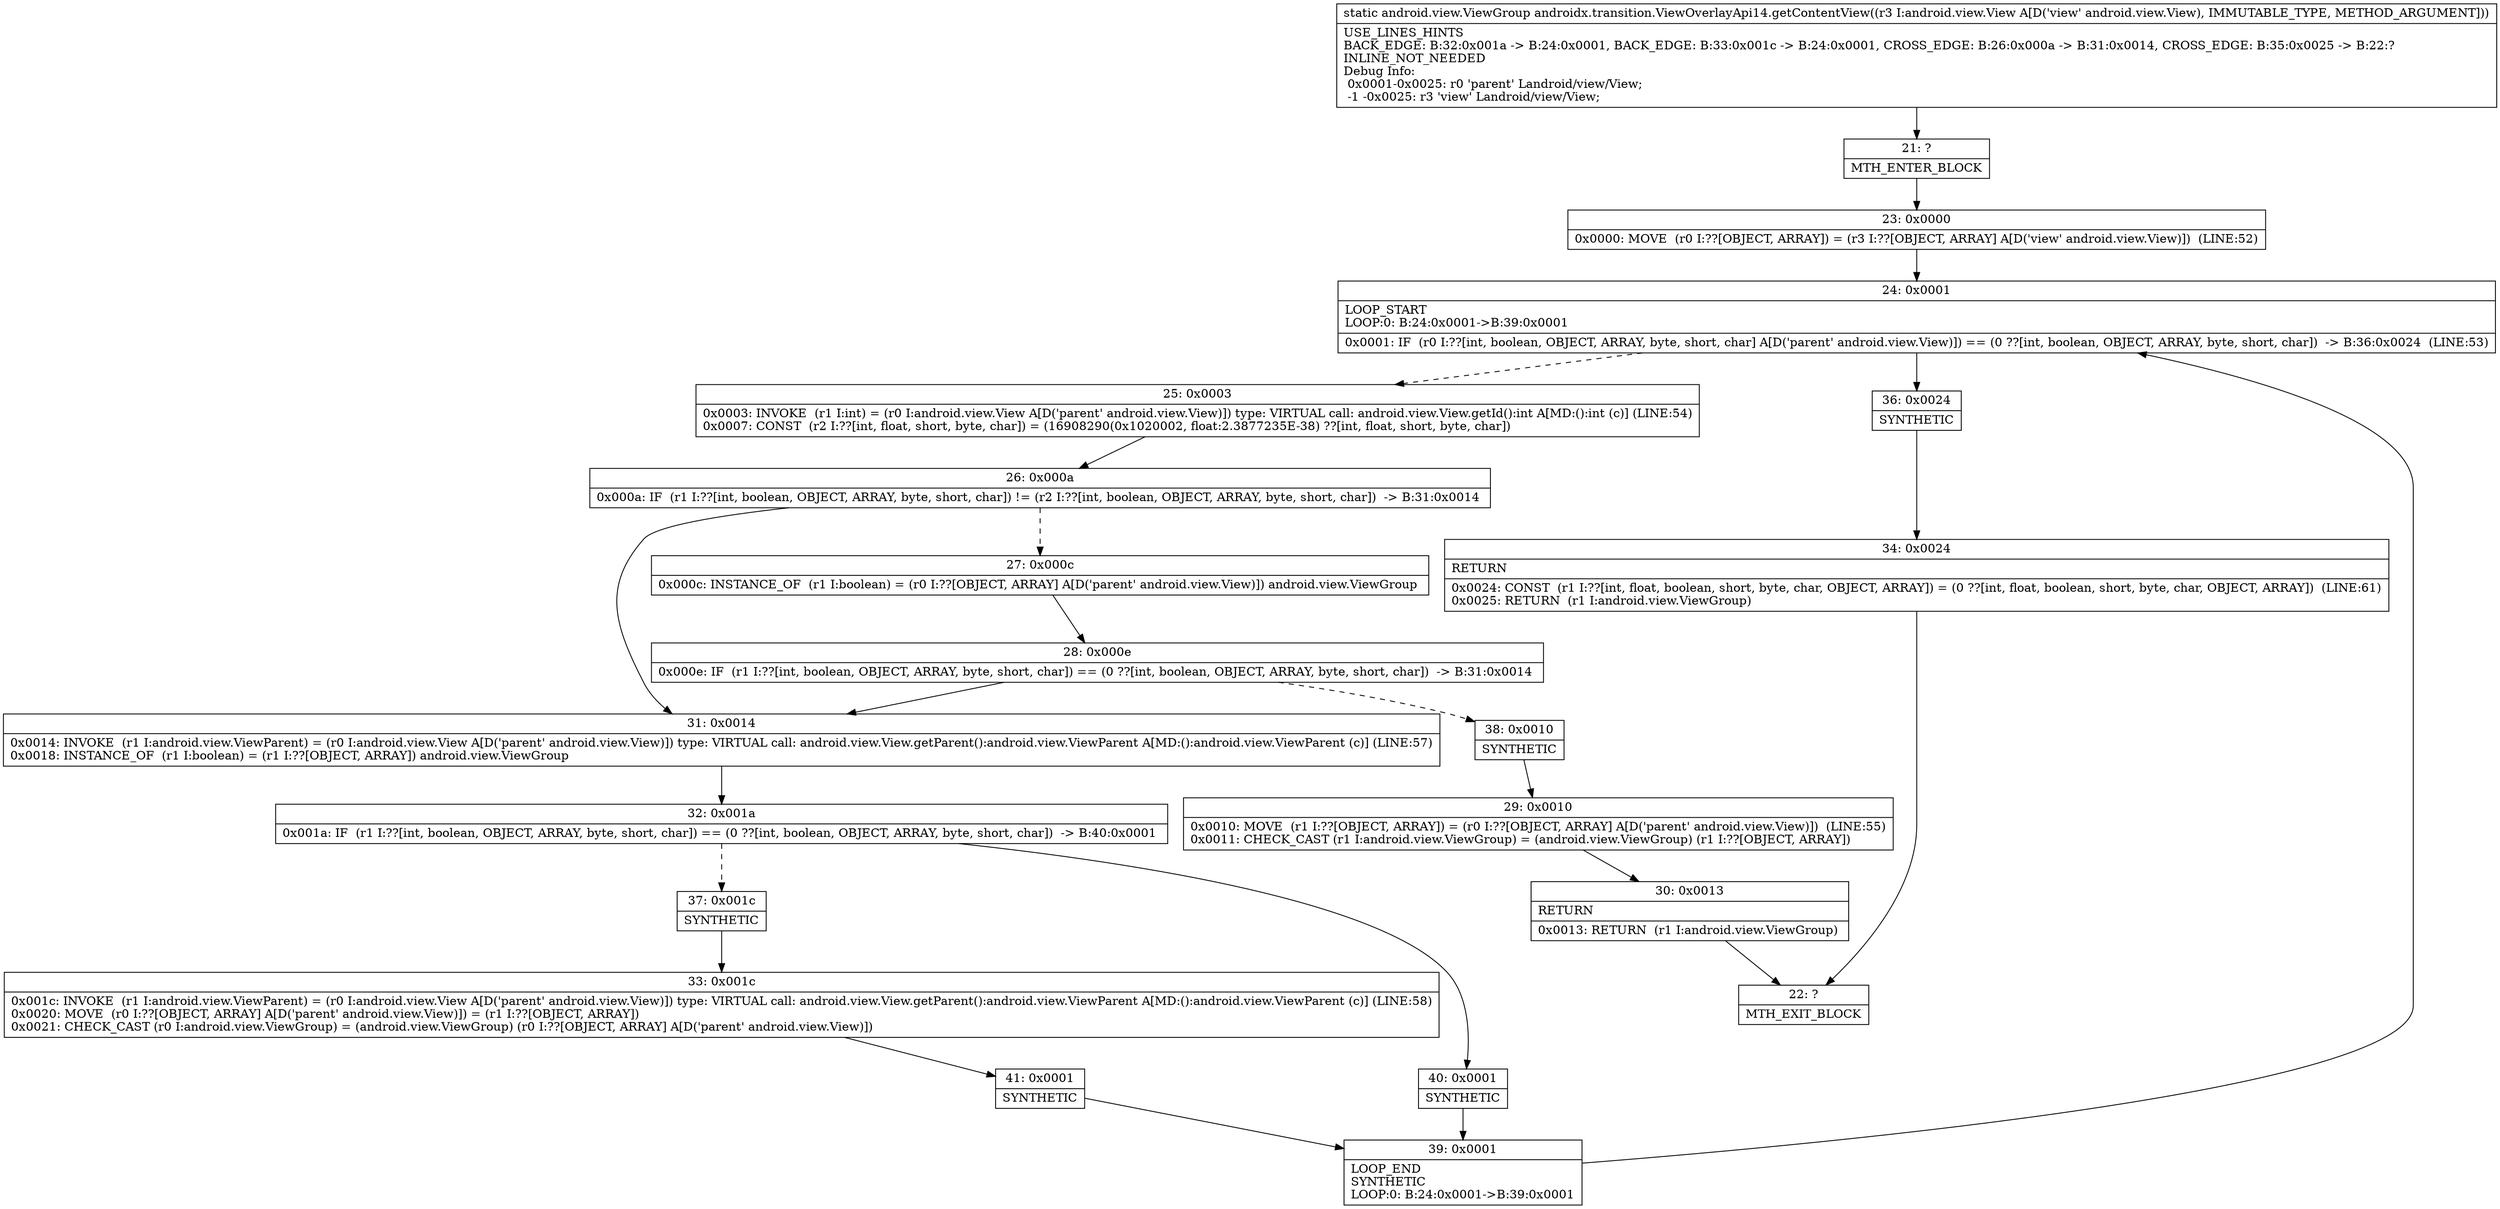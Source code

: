 digraph "CFG forandroidx.transition.ViewOverlayApi14.getContentView(Landroid\/view\/View;)Landroid\/view\/ViewGroup;" {
Node_21 [shape=record,label="{21\:\ ?|MTH_ENTER_BLOCK\l}"];
Node_23 [shape=record,label="{23\:\ 0x0000|0x0000: MOVE  (r0 I:??[OBJECT, ARRAY]) = (r3 I:??[OBJECT, ARRAY] A[D('view' android.view.View)])  (LINE:52)\l}"];
Node_24 [shape=record,label="{24\:\ 0x0001|LOOP_START\lLOOP:0: B:24:0x0001\-\>B:39:0x0001\l|0x0001: IF  (r0 I:??[int, boolean, OBJECT, ARRAY, byte, short, char] A[D('parent' android.view.View)]) == (0 ??[int, boolean, OBJECT, ARRAY, byte, short, char])  \-\> B:36:0x0024  (LINE:53)\l}"];
Node_25 [shape=record,label="{25\:\ 0x0003|0x0003: INVOKE  (r1 I:int) = (r0 I:android.view.View A[D('parent' android.view.View)]) type: VIRTUAL call: android.view.View.getId():int A[MD:():int (c)] (LINE:54)\l0x0007: CONST  (r2 I:??[int, float, short, byte, char]) = (16908290(0x1020002, float:2.3877235E\-38) ??[int, float, short, byte, char]) \l}"];
Node_26 [shape=record,label="{26\:\ 0x000a|0x000a: IF  (r1 I:??[int, boolean, OBJECT, ARRAY, byte, short, char]) != (r2 I:??[int, boolean, OBJECT, ARRAY, byte, short, char])  \-\> B:31:0x0014 \l}"];
Node_27 [shape=record,label="{27\:\ 0x000c|0x000c: INSTANCE_OF  (r1 I:boolean) = (r0 I:??[OBJECT, ARRAY] A[D('parent' android.view.View)]) android.view.ViewGroup \l}"];
Node_28 [shape=record,label="{28\:\ 0x000e|0x000e: IF  (r1 I:??[int, boolean, OBJECT, ARRAY, byte, short, char]) == (0 ??[int, boolean, OBJECT, ARRAY, byte, short, char])  \-\> B:31:0x0014 \l}"];
Node_38 [shape=record,label="{38\:\ 0x0010|SYNTHETIC\l}"];
Node_29 [shape=record,label="{29\:\ 0x0010|0x0010: MOVE  (r1 I:??[OBJECT, ARRAY]) = (r0 I:??[OBJECT, ARRAY] A[D('parent' android.view.View)])  (LINE:55)\l0x0011: CHECK_CAST (r1 I:android.view.ViewGroup) = (android.view.ViewGroup) (r1 I:??[OBJECT, ARRAY]) \l}"];
Node_30 [shape=record,label="{30\:\ 0x0013|RETURN\l|0x0013: RETURN  (r1 I:android.view.ViewGroup) \l}"];
Node_22 [shape=record,label="{22\:\ ?|MTH_EXIT_BLOCK\l}"];
Node_31 [shape=record,label="{31\:\ 0x0014|0x0014: INVOKE  (r1 I:android.view.ViewParent) = (r0 I:android.view.View A[D('parent' android.view.View)]) type: VIRTUAL call: android.view.View.getParent():android.view.ViewParent A[MD:():android.view.ViewParent (c)] (LINE:57)\l0x0018: INSTANCE_OF  (r1 I:boolean) = (r1 I:??[OBJECT, ARRAY]) android.view.ViewGroup \l}"];
Node_32 [shape=record,label="{32\:\ 0x001a|0x001a: IF  (r1 I:??[int, boolean, OBJECT, ARRAY, byte, short, char]) == (0 ??[int, boolean, OBJECT, ARRAY, byte, short, char])  \-\> B:40:0x0001 \l}"];
Node_37 [shape=record,label="{37\:\ 0x001c|SYNTHETIC\l}"];
Node_33 [shape=record,label="{33\:\ 0x001c|0x001c: INVOKE  (r1 I:android.view.ViewParent) = (r0 I:android.view.View A[D('parent' android.view.View)]) type: VIRTUAL call: android.view.View.getParent():android.view.ViewParent A[MD:():android.view.ViewParent (c)] (LINE:58)\l0x0020: MOVE  (r0 I:??[OBJECT, ARRAY] A[D('parent' android.view.View)]) = (r1 I:??[OBJECT, ARRAY]) \l0x0021: CHECK_CAST (r0 I:android.view.ViewGroup) = (android.view.ViewGroup) (r0 I:??[OBJECT, ARRAY] A[D('parent' android.view.View)]) \l}"];
Node_41 [shape=record,label="{41\:\ 0x0001|SYNTHETIC\l}"];
Node_39 [shape=record,label="{39\:\ 0x0001|LOOP_END\lSYNTHETIC\lLOOP:0: B:24:0x0001\-\>B:39:0x0001\l}"];
Node_40 [shape=record,label="{40\:\ 0x0001|SYNTHETIC\l}"];
Node_36 [shape=record,label="{36\:\ 0x0024|SYNTHETIC\l}"];
Node_34 [shape=record,label="{34\:\ 0x0024|RETURN\l|0x0024: CONST  (r1 I:??[int, float, boolean, short, byte, char, OBJECT, ARRAY]) = (0 ??[int, float, boolean, short, byte, char, OBJECT, ARRAY])  (LINE:61)\l0x0025: RETURN  (r1 I:android.view.ViewGroup) \l}"];
MethodNode[shape=record,label="{static android.view.ViewGroup androidx.transition.ViewOverlayApi14.getContentView((r3 I:android.view.View A[D('view' android.view.View), IMMUTABLE_TYPE, METHOD_ARGUMENT]))  | USE_LINES_HINTS\lBACK_EDGE: B:32:0x001a \-\> B:24:0x0001, BACK_EDGE: B:33:0x001c \-\> B:24:0x0001, CROSS_EDGE: B:26:0x000a \-\> B:31:0x0014, CROSS_EDGE: B:35:0x0025 \-\> B:22:?\lINLINE_NOT_NEEDED\lDebug Info:\l  0x0001\-0x0025: r0 'parent' Landroid\/view\/View;\l  \-1 \-0x0025: r3 'view' Landroid\/view\/View;\l}"];
MethodNode -> Node_21;Node_21 -> Node_23;
Node_23 -> Node_24;
Node_24 -> Node_25[style=dashed];
Node_24 -> Node_36;
Node_25 -> Node_26;
Node_26 -> Node_27[style=dashed];
Node_26 -> Node_31;
Node_27 -> Node_28;
Node_28 -> Node_31;
Node_28 -> Node_38[style=dashed];
Node_38 -> Node_29;
Node_29 -> Node_30;
Node_30 -> Node_22;
Node_31 -> Node_32;
Node_32 -> Node_37[style=dashed];
Node_32 -> Node_40;
Node_37 -> Node_33;
Node_33 -> Node_41;
Node_41 -> Node_39;
Node_39 -> Node_24;
Node_40 -> Node_39;
Node_36 -> Node_34;
Node_34 -> Node_22;
}

